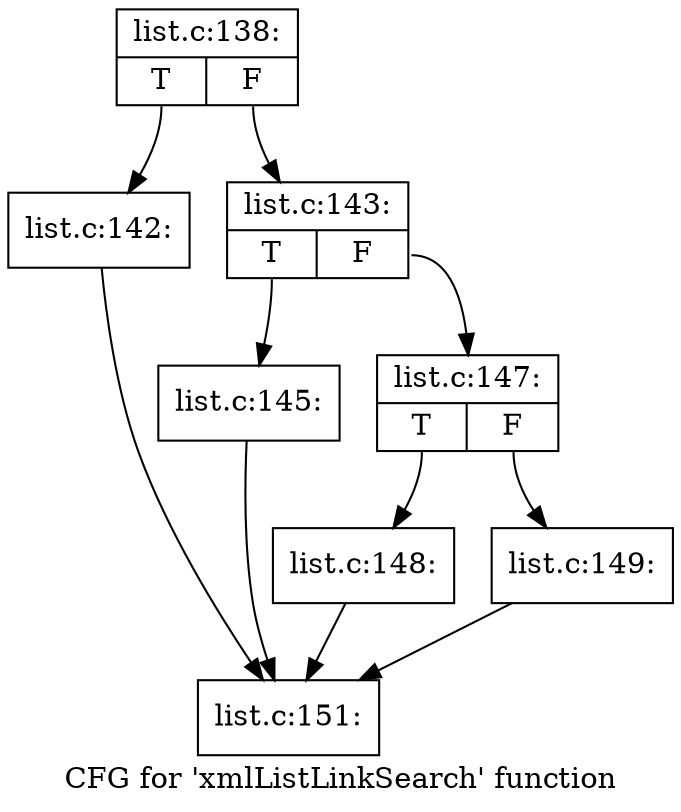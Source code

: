 digraph "CFG for 'xmlListLinkSearch' function" {
	label="CFG for 'xmlListLinkSearch' function";

	Node0x527a350 [shape=record,label="{list.c:138:|{<s0>T|<s1>F}}"];
	Node0x527a350:s0 -> Node0x527b070;
	Node0x527a350:s1 -> Node0x527b0c0;
	Node0x527b070 [shape=record,label="{list.c:142:}"];
	Node0x527b070 -> Node0x5278eb0;
	Node0x527b0c0 [shape=record,label="{list.c:143:|{<s0>T|<s1>F}}"];
	Node0x527b0c0:s0 -> Node0x527b7f0;
	Node0x527b0c0:s1 -> Node0x527b890;
	Node0x527b7f0 [shape=record,label="{list.c:145:}"];
	Node0x527b7f0 -> Node0x5278eb0;
	Node0x527b890 [shape=record,label="{list.c:147:|{<s0>T|<s1>F}}"];
	Node0x527b890:s0 -> Node0x527bec0;
	Node0x527b890:s1 -> Node0x527bf10;
	Node0x527bec0 [shape=record,label="{list.c:148:}"];
	Node0x527bec0 -> Node0x5278eb0;
	Node0x527bf10 [shape=record,label="{list.c:149:}"];
	Node0x527bf10 -> Node0x5278eb0;
	Node0x5278eb0 [shape=record,label="{list.c:151:}"];
}
